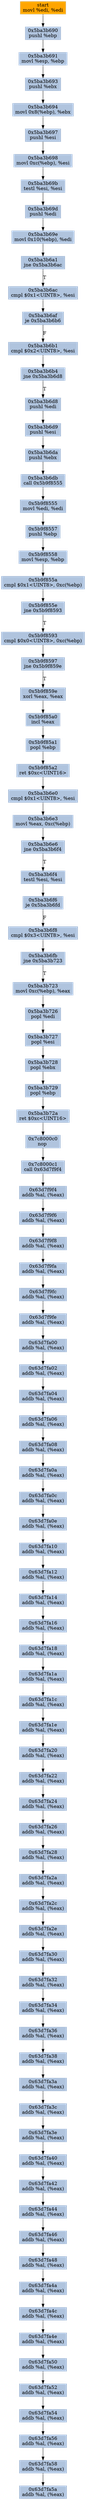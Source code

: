 digraph G {
node[shape=rectangle,style=filled,fillcolor=lightsteelblue,color=lightsteelblue]
bgcolor="transparent"
a0x5ba3b68emovl_edi_edi[label="start\nmovl %edi, %edi",color="lightgrey",fillcolor="orange"];
a0x5ba3b690pushl_ebp[label="0x5ba3b690\npushl %ebp"];
a0x5ba3b691movl_esp_ebp[label="0x5ba3b691\nmovl %esp, %ebp"];
a0x5ba3b693pushl_ebx[label="0x5ba3b693\npushl %ebx"];
a0x5ba3b694movl_0x8ebp__ebx[label="0x5ba3b694\nmovl 0x8(%ebp), %ebx"];
a0x5ba3b697pushl_esi[label="0x5ba3b697\npushl %esi"];
a0x5ba3b698movl_0xcebp__esi[label="0x5ba3b698\nmovl 0xc(%ebp), %esi"];
a0x5ba3b69btestl_esi_esi[label="0x5ba3b69b\ntestl %esi, %esi"];
a0x5ba3b69dpushl_edi[label="0x5ba3b69d\npushl %edi"];
a0x5ba3b69emovl_0x10ebp__edi[label="0x5ba3b69e\nmovl 0x10(%ebp), %edi"];
a0x5ba3b6a1jne_0x5ba3b6ac[label="0x5ba3b6a1\njne 0x5ba3b6ac"];
a0x5ba3b6accmpl_0x1UINT8_esi[label="0x5ba3b6ac\ncmpl $0x1<UINT8>, %esi"];
a0x5ba3b6afje_0x5ba3b6b6[label="0x5ba3b6af\nje 0x5ba3b6b6"];
a0x5ba3b6b1cmpl_0x2UINT8_esi[label="0x5ba3b6b1\ncmpl $0x2<UINT8>, %esi"];
a0x5ba3b6b4jne_0x5ba3b6d8[label="0x5ba3b6b4\njne 0x5ba3b6d8"];
a0x5ba3b6d8pushl_edi[label="0x5ba3b6d8\npushl %edi"];
a0x5ba3b6d9pushl_esi[label="0x5ba3b6d9\npushl %esi"];
a0x5ba3b6dapushl_ebx[label="0x5ba3b6da\npushl %ebx"];
a0x5ba3b6dbcall_0x5b9f8555[label="0x5ba3b6db\ncall 0x5b9f8555"];
a0x5b9f8555movl_edi_edi[label="0x5b9f8555\nmovl %edi, %edi"];
a0x5b9f8557pushl_ebp[label="0x5b9f8557\npushl %ebp"];
a0x5b9f8558movl_esp_ebp[label="0x5b9f8558\nmovl %esp, %ebp"];
a0x5b9f855acmpl_0x1UINT8_0xcebp_[label="0x5b9f855a\ncmpl $0x1<UINT8>, 0xc(%ebp)"];
a0x5b9f855ejne_0x5b9f8593[label="0x5b9f855e\njne 0x5b9f8593"];
a0x5b9f8593cmpl_0x0UINT8_0xcebp_[label="0x5b9f8593\ncmpl $0x0<UINT8>, 0xc(%ebp)"];
a0x5b9f8597jne_0x5b9f859e[label="0x5b9f8597\njne 0x5b9f859e"];
a0x5b9f859exorl_eax_eax[label="0x5b9f859e\nxorl %eax, %eax"];
a0x5b9f85a0incl_eax[label="0x5b9f85a0\nincl %eax"];
a0x5b9f85a1popl_ebp[label="0x5b9f85a1\npopl %ebp"];
a0x5b9f85a2ret_0xcUINT16[label="0x5b9f85a2\nret $0xc<UINT16>"];
a0x5ba3b6e0cmpl_0x1UINT8_esi[label="0x5ba3b6e0\ncmpl $0x1<UINT8>, %esi"];
a0x5ba3b6e3movl_eax_0xcebp_[label="0x5ba3b6e3\nmovl %eax, 0xc(%ebp)"];
a0x5ba3b6e6jne_0x5ba3b6f4[label="0x5ba3b6e6\njne 0x5ba3b6f4"];
a0x5ba3b6f4testl_esi_esi[label="0x5ba3b6f4\ntestl %esi, %esi"];
a0x5ba3b6f6je_0x5ba3b6fd[label="0x5ba3b6f6\nje 0x5ba3b6fd"];
a0x5ba3b6f8cmpl_0x3UINT8_esi[label="0x5ba3b6f8\ncmpl $0x3<UINT8>, %esi"];
a0x5ba3b6fbjne_0x5ba3b723[label="0x5ba3b6fb\njne 0x5ba3b723"];
a0x5ba3b723movl_0xcebp__eax[label="0x5ba3b723\nmovl 0xc(%ebp), %eax"];
a0x5ba3b726popl_edi[label="0x5ba3b726\npopl %edi"];
a0x5ba3b727popl_esi[label="0x5ba3b727\npopl %esi"];
a0x5ba3b728popl_ebx[label="0x5ba3b728\npopl %ebx"];
a0x5ba3b729popl_ebp[label="0x5ba3b729\npopl %ebp"];
a0x5ba3b72aret_0xcUINT16[label="0x5ba3b72a\nret $0xc<UINT16>"];
a0x7c8000c0nop_[label="0x7c8000c0\nnop "];
a0x7c8000c1call_0x63d7f9f4[label="0x7c8000c1\ncall 0x63d7f9f4"];
a0x63d7f9f4addb_al_eax_[label="0x63d7f9f4\naddb %al, (%eax)"];
a0x63d7f9f6addb_al_eax_[label="0x63d7f9f6\naddb %al, (%eax)"];
a0x63d7f9f8addb_al_eax_[label="0x63d7f9f8\naddb %al, (%eax)"];
a0x63d7f9faaddb_al_eax_[label="0x63d7f9fa\naddb %al, (%eax)"];
a0x63d7f9fcaddb_al_eax_[label="0x63d7f9fc\naddb %al, (%eax)"];
a0x63d7f9feaddb_al_eax_[label="0x63d7f9fe\naddb %al, (%eax)"];
a0x63d7fa00addb_al_eax_[label="0x63d7fa00\naddb %al, (%eax)"];
a0x63d7fa02addb_al_eax_[label="0x63d7fa02\naddb %al, (%eax)"];
a0x63d7fa04addb_al_eax_[label="0x63d7fa04\naddb %al, (%eax)"];
a0x63d7fa06addb_al_eax_[label="0x63d7fa06\naddb %al, (%eax)"];
a0x63d7fa08addb_al_eax_[label="0x63d7fa08\naddb %al, (%eax)"];
a0x63d7fa0aaddb_al_eax_[label="0x63d7fa0a\naddb %al, (%eax)"];
a0x63d7fa0caddb_al_eax_[label="0x63d7fa0c\naddb %al, (%eax)"];
a0x63d7fa0eaddb_al_eax_[label="0x63d7fa0e\naddb %al, (%eax)"];
a0x63d7fa10addb_al_eax_[label="0x63d7fa10\naddb %al, (%eax)"];
a0x63d7fa12addb_al_eax_[label="0x63d7fa12\naddb %al, (%eax)"];
a0x63d7fa14addb_al_eax_[label="0x63d7fa14\naddb %al, (%eax)"];
a0x63d7fa16addb_al_eax_[label="0x63d7fa16\naddb %al, (%eax)"];
a0x63d7fa18addb_al_eax_[label="0x63d7fa18\naddb %al, (%eax)"];
a0x63d7fa1aaddb_al_eax_[label="0x63d7fa1a\naddb %al, (%eax)"];
a0x63d7fa1caddb_al_eax_[label="0x63d7fa1c\naddb %al, (%eax)"];
a0x63d7fa1eaddb_al_eax_[label="0x63d7fa1e\naddb %al, (%eax)"];
a0x63d7fa20addb_al_eax_[label="0x63d7fa20\naddb %al, (%eax)"];
a0x63d7fa22addb_al_eax_[label="0x63d7fa22\naddb %al, (%eax)"];
a0x63d7fa24addb_al_eax_[label="0x63d7fa24\naddb %al, (%eax)"];
a0x63d7fa26addb_al_eax_[label="0x63d7fa26\naddb %al, (%eax)"];
a0x63d7fa28addb_al_eax_[label="0x63d7fa28\naddb %al, (%eax)"];
a0x63d7fa2aaddb_al_eax_[label="0x63d7fa2a\naddb %al, (%eax)"];
a0x63d7fa2caddb_al_eax_[label="0x63d7fa2c\naddb %al, (%eax)"];
a0x63d7fa2eaddb_al_eax_[label="0x63d7fa2e\naddb %al, (%eax)"];
a0x63d7fa30addb_al_eax_[label="0x63d7fa30\naddb %al, (%eax)"];
a0x63d7fa32addb_al_eax_[label="0x63d7fa32\naddb %al, (%eax)"];
a0x63d7fa34addb_al_eax_[label="0x63d7fa34\naddb %al, (%eax)"];
a0x63d7fa36addb_al_eax_[label="0x63d7fa36\naddb %al, (%eax)"];
a0x63d7fa38addb_al_eax_[label="0x63d7fa38\naddb %al, (%eax)"];
a0x63d7fa3aaddb_al_eax_[label="0x63d7fa3a\naddb %al, (%eax)"];
a0x63d7fa3caddb_al_eax_[label="0x63d7fa3c\naddb %al, (%eax)"];
a0x63d7fa3eaddb_al_eax_[label="0x63d7fa3e\naddb %al, (%eax)"];
a0x63d7fa40addb_al_eax_[label="0x63d7fa40\naddb %al, (%eax)"];
a0x63d7fa42addb_al_eax_[label="0x63d7fa42\naddb %al, (%eax)"];
a0x63d7fa44addb_al_eax_[label="0x63d7fa44\naddb %al, (%eax)"];
a0x63d7fa46addb_al_eax_[label="0x63d7fa46\naddb %al, (%eax)"];
a0x63d7fa48addb_al_eax_[label="0x63d7fa48\naddb %al, (%eax)"];
a0x63d7fa4aaddb_al_eax_[label="0x63d7fa4a\naddb %al, (%eax)"];
a0x63d7fa4caddb_al_eax_[label="0x63d7fa4c\naddb %al, (%eax)"];
a0x63d7fa4eaddb_al_eax_[label="0x63d7fa4e\naddb %al, (%eax)"];
a0x63d7fa50addb_al_eax_[label="0x63d7fa50\naddb %al, (%eax)"];
a0x63d7fa52addb_al_eax_[label="0x63d7fa52\naddb %al, (%eax)"];
a0x63d7fa54addb_al_eax_[label="0x63d7fa54\naddb %al, (%eax)"];
a0x63d7fa56addb_al_eax_[label="0x63d7fa56\naddb %al, (%eax)"];
a0x63d7fa58addb_al_eax_[label="0x63d7fa58\naddb %al, (%eax)"];
a0x63d7fa5aaddb_al_eax_[label="0x63d7fa5a\naddb %al, (%eax)"];
a0x5ba3b68emovl_edi_edi -> a0x5ba3b690pushl_ebp [color="#000000"];
a0x5ba3b690pushl_ebp -> a0x5ba3b691movl_esp_ebp [color="#000000"];
a0x5ba3b691movl_esp_ebp -> a0x5ba3b693pushl_ebx [color="#000000"];
a0x5ba3b693pushl_ebx -> a0x5ba3b694movl_0x8ebp__ebx [color="#000000"];
a0x5ba3b694movl_0x8ebp__ebx -> a0x5ba3b697pushl_esi [color="#000000"];
a0x5ba3b697pushl_esi -> a0x5ba3b698movl_0xcebp__esi [color="#000000"];
a0x5ba3b698movl_0xcebp__esi -> a0x5ba3b69btestl_esi_esi [color="#000000"];
a0x5ba3b69btestl_esi_esi -> a0x5ba3b69dpushl_edi [color="#000000"];
a0x5ba3b69dpushl_edi -> a0x5ba3b69emovl_0x10ebp__edi [color="#000000"];
a0x5ba3b69emovl_0x10ebp__edi -> a0x5ba3b6a1jne_0x5ba3b6ac [color="#000000"];
a0x5ba3b6a1jne_0x5ba3b6ac -> a0x5ba3b6accmpl_0x1UINT8_esi [color="#000000",label="T"];
a0x5ba3b6accmpl_0x1UINT8_esi -> a0x5ba3b6afje_0x5ba3b6b6 [color="#000000"];
a0x5ba3b6afje_0x5ba3b6b6 -> a0x5ba3b6b1cmpl_0x2UINT8_esi [color="#000000",label="F"];
a0x5ba3b6b1cmpl_0x2UINT8_esi -> a0x5ba3b6b4jne_0x5ba3b6d8 [color="#000000"];
a0x5ba3b6b4jne_0x5ba3b6d8 -> a0x5ba3b6d8pushl_edi [color="#000000",label="T"];
a0x5ba3b6d8pushl_edi -> a0x5ba3b6d9pushl_esi [color="#000000"];
a0x5ba3b6d9pushl_esi -> a0x5ba3b6dapushl_ebx [color="#000000"];
a0x5ba3b6dapushl_ebx -> a0x5ba3b6dbcall_0x5b9f8555 [color="#000000"];
a0x5ba3b6dbcall_0x5b9f8555 -> a0x5b9f8555movl_edi_edi [color="#000000"];
a0x5b9f8555movl_edi_edi -> a0x5b9f8557pushl_ebp [color="#000000"];
a0x5b9f8557pushl_ebp -> a0x5b9f8558movl_esp_ebp [color="#000000"];
a0x5b9f8558movl_esp_ebp -> a0x5b9f855acmpl_0x1UINT8_0xcebp_ [color="#000000"];
a0x5b9f855acmpl_0x1UINT8_0xcebp_ -> a0x5b9f855ejne_0x5b9f8593 [color="#000000"];
a0x5b9f855ejne_0x5b9f8593 -> a0x5b9f8593cmpl_0x0UINT8_0xcebp_ [color="#000000",label="T"];
a0x5b9f8593cmpl_0x0UINT8_0xcebp_ -> a0x5b9f8597jne_0x5b9f859e [color="#000000"];
a0x5b9f8597jne_0x5b9f859e -> a0x5b9f859exorl_eax_eax [color="#000000",label="T"];
a0x5b9f859exorl_eax_eax -> a0x5b9f85a0incl_eax [color="#000000"];
a0x5b9f85a0incl_eax -> a0x5b9f85a1popl_ebp [color="#000000"];
a0x5b9f85a1popl_ebp -> a0x5b9f85a2ret_0xcUINT16 [color="#000000"];
a0x5b9f85a2ret_0xcUINT16 -> a0x5ba3b6e0cmpl_0x1UINT8_esi [color="#000000"];
a0x5ba3b6e0cmpl_0x1UINT8_esi -> a0x5ba3b6e3movl_eax_0xcebp_ [color="#000000"];
a0x5ba3b6e3movl_eax_0xcebp_ -> a0x5ba3b6e6jne_0x5ba3b6f4 [color="#000000"];
a0x5ba3b6e6jne_0x5ba3b6f4 -> a0x5ba3b6f4testl_esi_esi [color="#000000",label="T"];
a0x5ba3b6f4testl_esi_esi -> a0x5ba3b6f6je_0x5ba3b6fd [color="#000000"];
a0x5ba3b6f6je_0x5ba3b6fd -> a0x5ba3b6f8cmpl_0x3UINT8_esi [color="#000000",label="F"];
a0x5ba3b6f8cmpl_0x3UINT8_esi -> a0x5ba3b6fbjne_0x5ba3b723 [color="#000000"];
a0x5ba3b6fbjne_0x5ba3b723 -> a0x5ba3b723movl_0xcebp__eax [color="#000000",label="T"];
a0x5ba3b723movl_0xcebp__eax -> a0x5ba3b726popl_edi [color="#000000"];
a0x5ba3b726popl_edi -> a0x5ba3b727popl_esi [color="#000000"];
a0x5ba3b727popl_esi -> a0x5ba3b728popl_ebx [color="#000000"];
a0x5ba3b728popl_ebx -> a0x5ba3b729popl_ebp [color="#000000"];
a0x5ba3b729popl_ebp -> a0x5ba3b72aret_0xcUINT16 [color="#000000"];
a0x5ba3b72aret_0xcUINT16 -> a0x7c8000c0nop_ [color="#000000"];
a0x7c8000c0nop_ -> a0x7c8000c1call_0x63d7f9f4 [color="#000000"];
a0x7c8000c1call_0x63d7f9f4 -> a0x63d7f9f4addb_al_eax_ [color="#000000"];
a0x63d7f9f4addb_al_eax_ -> a0x63d7f9f6addb_al_eax_ [color="#000000"];
a0x63d7f9f6addb_al_eax_ -> a0x63d7f9f8addb_al_eax_ [color="#000000"];
a0x63d7f9f8addb_al_eax_ -> a0x63d7f9faaddb_al_eax_ [color="#000000"];
a0x63d7f9faaddb_al_eax_ -> a0x63d7f9fcaddb_al_eax_ [color="#000000"];
a0x63d7f9fcaddb_al_eax_ -> a0x63d7f9feaddb_al_eax_ [color="#000000"];
a0x63d7f9feaddb_al_eax_ -> a0x63d7fa00addb_al_eax_ [color="#000000"];
a0x63d7fa00addb_al_eax_ -> a0x63d7fa02addb_al_eax_ [color="#000000"];
a0x63d7fa02addb_al_eax_ -> a0x63d7fa04addb_al_eax_ [color="#000000"];
a0x63d7fa04addb_al_eax_ -> a0x63d7fa06addb_al_eax_ [color="#000000"];
a0x63d7fa06addb_al_eax_ -> a0x63d7fa08addb_al_eax_ [color="#000000"];
a0x63d7fa08addb_al_eax_ -> a0x63d7fa0aaddb_al_eax_ [color="#000000"];
a0x63d7fa0aaddb_al_eax_ -> a0x63d7fa0caddb_al_eax_ [color="#000000"];
a0x63d7fa0caddb_al_eax_ -> a0x63d7fa0eaddb_al_eax_ [color="#000000"];
a0x63d7fa0eaddb_al_eax_ -> a0x63d7fa10addb_al_eax_ [color="#000000"];
a0x63d7fa10addb_al_eax_ -> a0x63d7fa12addb_al_eax_ [color="#000000"];
a0x63d7fa12addb_al_eax_ -> a0x63d7fa14addb_al_eax_ [color="#000000"];
a0x63d7fa14addb_al_eax_ -> a0x63d7fa16addb_al_eax_ [color="#000000"];
a0x63d7fa16addb_al_eax_ -> a0x63d7fa18addb_al_eax_ [color="#000000"];
a0x63d7fa18addb_al_eax_ -> a0x63d7fa1aaddb_al_eax_ [color="#000000"];
a0x63d7fa1aaddb_al_eax_ -> a0x63d7fa1caddb_al_eax_ [color="#000000"];
a0x63d7fa1caddb_al_eax_ -> a0x63d7fa1eaddb_al_eax_ [color="#000000"];
a0x63d7fa1eaddb_al_eax_ -> a0x63d7fa20addb_al_eax_ [color="#000000"];
a0x63d7fa20addb_al_eax_ -> a0x63d7fa22addb_al_eax_ [color="#000000"];
a0x63d7fa22addb_al_eax_ -> a0x63d7fa24addb_al_eax_ [color="#000000"];
a0x63d7fa24addb_al_eax_ -> a0x63d7fa26addb_al_eax_ [color="#000000"];
a0x63d7fa26addb_al_eax_ -> a0x63d7fa28addb_al_eax_ [color="#000000"];
a0x63d7fa28addb_al_eax_ -> a0x63d7fa2aaddb_al_eax_ [color="#000000"];
a0x63d7fa2aaddb_al_eax_ -> a0x63d7fa2caddb_al_eax_ [color="#000000"];
a0x63d7fa2caddb_al_eax_ -> a0x63d7fa2eaddb_al_eax_ [color="#000000"];
a0x63d7fa2eaddb_al_eax_ -> a0x63d7fa30addb_al_eax_ [color="#000000"];
a0x63d7fa30addb_al_eax_ -> a0x63d7fa32addb_al_eax_ [color="#000000"];
a0x63d7fa32addb_al_eax_ -> a0x63d7fa34addb_al_eax_ [color="#000000"];
a0x63d7fa34addb_al_eax_ -> a0x63d7fa36addb_al_eax_ [color="#000000"];
a0x63d7fa36addb_al_eax_ -> a0x63d7fa38addb_al_eax_ [color="#000000"];
a0x63d7fa38addb_al_eax_ -> a0x63d7fa3aaddb_al_eax_ [color="#000000"];
a0x63d7fa3aaddb_al_eax_ -> a0x63d7fa3caddb_al_eax_ [color="#000000"];
a0x63d7fa3caddb_al_eax_ -> a0x63d7fa3eaddb_al_eax_ [color="#000000"];
a0x63d7fa3eaddb_al_eax_ -> a0x63d7fa40addb_al_eax_ [color="#000000"];
a0x63d7fa40addb_al_eax_ -> a0x63d7fa42addb_al_eax_ [color="#000000"];
a0x63d7fa42addb_al_eax_ -> a0x63d7fa44addb_al_eax_ [color="#000000"];
a0x63d7fa44addb_al_eax_ -> a0x63d7fa46addb_al_eax_ [color="#000000"];
a0x63d7fa46addb_al_eax_ -> a0x63d7fa48addb_al_eax_ [color="#000000"];
a0x63d7fa48addb_al_eax_ -> a0x63d7fa4aaddb_al_eax_ [color="#000000"];
a0x63d7fa4aaddb_al_eax_ -> a0x63d7fa4caddb_al_eax_ [color="#000000"];
a0x63d7fa4caddb_al_eax_ -> a0x63d7fa4eaddb_al_eax_ [color="#000000"];
a0x63d7fa4eaddb_al_eax_ -> a0x63d7fa50addb_al_eax_ [color="#000000"];
a0x63d7fa50addb_al_eax_ -> a0x63d7fa52addb_al_eax_ [color="#000000"];
a0x63d7fa52addb_al_eax_ -> a0x63d7fa54addb_al_eax_ [color="#000000"];
a0x63d7fa54addb_al_eax_ -> a0x63d7fa56addb_al_eax_ [color="#000000"];
a0x63d7fa56addb_al_eax_ -> a0x63d7fa58addb_al_eax_ [color="#000000"];
a0x63d7fa58addb_al_eax_ -> a0x63d7fa5aaddb_al_eax_ [color="#000000"];
}
